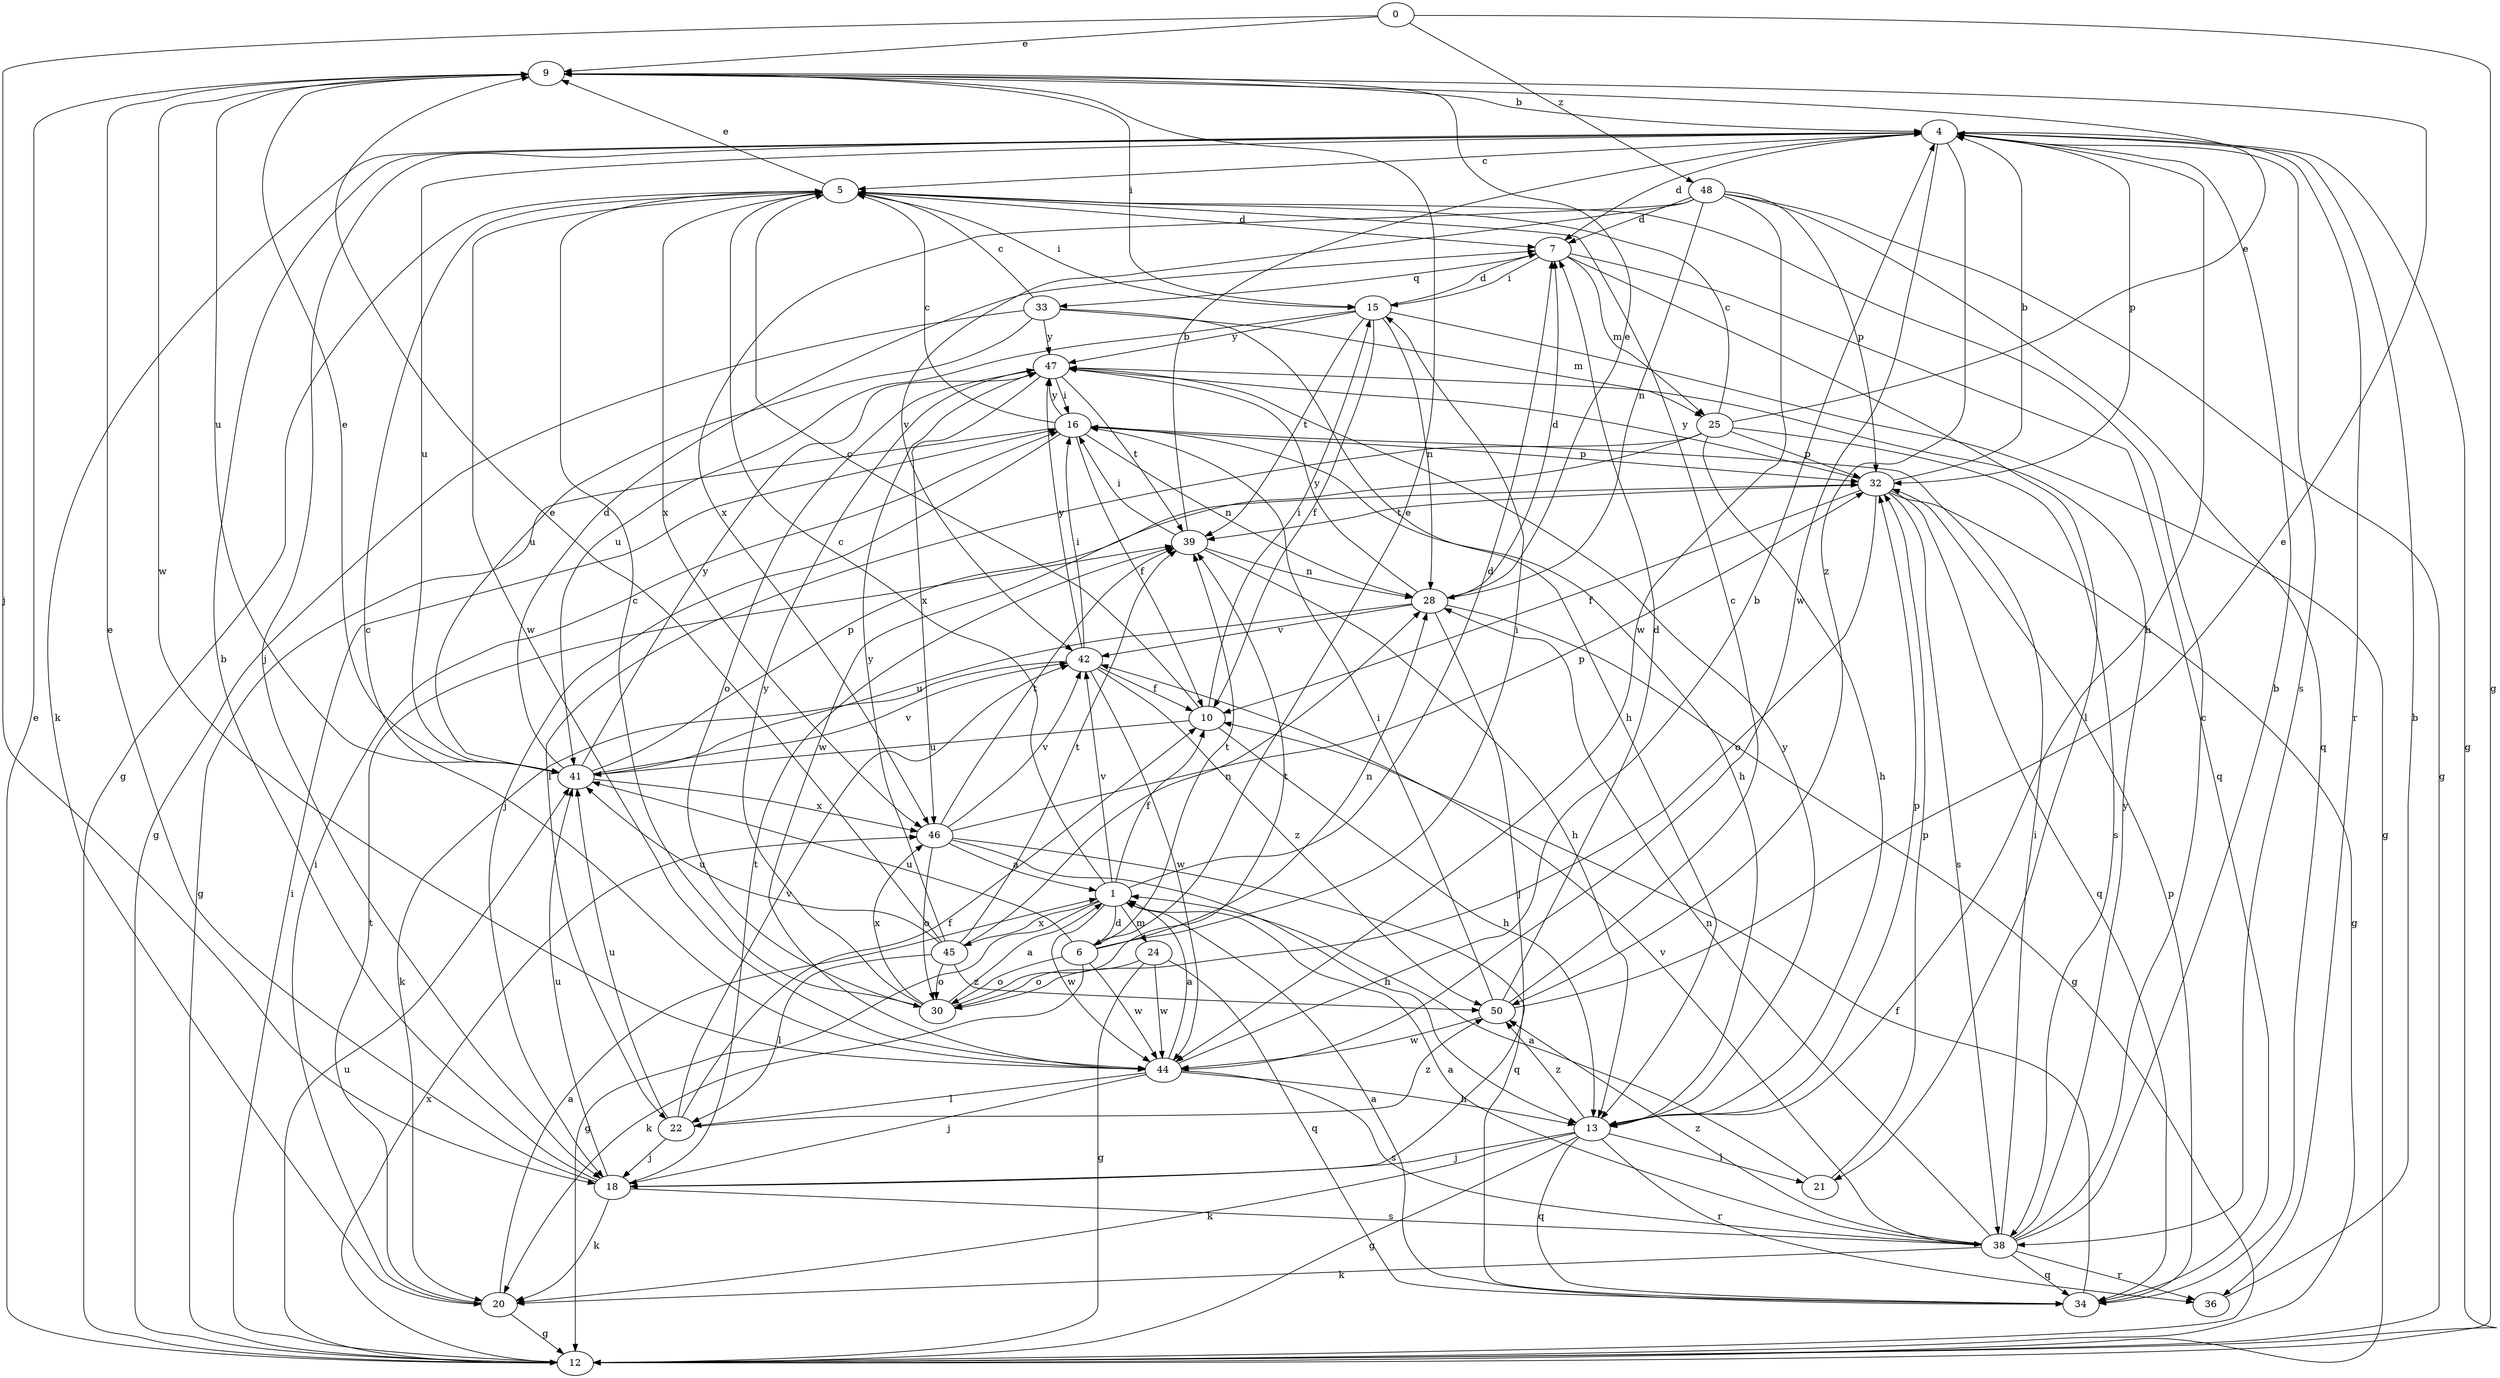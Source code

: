 strict digraph  {
0;
1;
4;
5;
6;
7;
9;
10;
12;
13;
15;
16;
18;
20;
21;
22;
24;
25;
28;
30;
32;
33;
34;
36;
38;
39;
41;
42;
44;
45;
46;
47;
48;
50;
0 -> 9  [label=e];
0 -> 12  [label=g];
0 -> 18  [label=j];
0 -> 48  [label=z];
1 -> 5  [label=c];
1 -> 6  [label=d];
1 -> 7  [label=d];
1 -> 10  [label=f];
1 -> 12  [label=g];
1 -> 24  [label=m];
1 -> 42  [label=v];
1 -> 44  [label=w];
1 -> 45  [label=x];
4 -> 5  [label=c];
4 -> 7  [label=d];
4 -> 12  [label=g];
4 -> 13  [label=h];
4 -> 18  [label=j];
4 -> 20  [label=k];
4 -> 32  [label=p];
4 -> 36  [label=r];
4 -> 38  [label=s];
4 -> 41  [label=u];
4 -> 44  [label=w];
4 -> 50  [label=z];
5 -> 7  [label=d];
5 -> 9  [label=e];
5 -> 12  [label=g];
5 -> 15  [label=i];
5 -> 44  [label=w];
5 -> 46  [label=x];
6 -> 9  [label=e];
6 -> 15  [label=i];
6 -> 20  [label=k];
6 -> 28  [label=n];
6 -> 30  [label=o];
6 -> 39  [label=t];
6 -> 41  [label=u];
6 -> 44  [label=w];
7 -> 15  [label=i];
7 -> 21  [label=l];
7 -> 25  [label=m];
7 -> 33  [label=q];
7 -> 34  [label=q];
9 -> 4  [label=b];
9 -> 15  [label=i];
9 -> 41  [label=u];
9 -> 44  [label=w];
10 -> 5  [label=c];
10 -> 13  [label=h];
10 -> 15  [label=i];
10 -> 41  [label=u];
12 -> 9  [label=e];
12 -> 16  [label=i];
12 -> 41  [label=u];
12 -> 46  [label=x];
13 -> 12  [label=g];
13 -> 18  [label=j];
13 -> 20  [label=k];
13 -> 21  [label=l];
13 -> 32  [label=p];
13 -> 34  [label=q];
13 -> 36  [label=r];
13 -> 47  [label=y];
13 -> 50  [label=z];
15 -> 7  [label=d];
15 -> 10  [label=f];
15 -> 12  [label=g];
15 -> 28  [label=n];
15 -> 39  [label=t];
15 -> 41  [label=u];
15 -> 47  [label=y];
16 -> 5  [label=c];
16 -> 10  [label=f];
16 -> 12  [label=g];
16 -> 13  [label=h];
16 -> 18  [label=j];
16 -> 28  [label=n];
16 -> 32  [label=p];
16 -> 47  [label=y];
18 -> 4  [label=b];
18 -> 9  [label=e];
18 -> 20  [label=k];
18 -> 38  [label=s];
18 -> 39  [label=t];
18 -> 41  [label=u];
20 -> 1  [label=a];
20 -> 12  [label=g];
20 -> 16  [label=i];
20 -> 39  [label=t];
21 -> 1  [label=a];
21 -> 32  [label=p];
22 -> 10  [label=f];
22 -> 18  [label=j];
22 -> 41  [label=u];
22 -> 42  [label=v];
22 -> 50  [label=z];
24 -> 12  [label=g];
24 -> 30  [label=o];
24 -> 34  [label=q];
24 -> 44  [label=w];
25 -> 5  [label=c];
25 -> 9  [label=e];
25 -> 13  [label=h];
25 -> 22  [label=l];
25 -> 32  [label=p];
25 -> 38  [label=s];
25 -> 44  [label=w];
28 -> 7  [label=d];
28 -> 9  [label=e];
28 -> 12  [label=g];
28 -> 18  [label=j];
28 -> 41  [label=u];
28 -> 42  [label=v];
28 -> 47  [label=y];
30 -> 1  [label=a];
30 -> 5  [label=c];
30 -> 39  [label=t];
30 -> 46  [label=x];
30 -> 47  [label=y];
32 -> 4  [label=b];
32 -> 10  [label=f];
32 -> 12  [label=g];
32 -> 30  [label=o];
32 -> 34  [label=q];
32 -> 38  [label=s];
32 -> 39  [label=t];
32 -> 47  [label=y];
33 -> 5  [label=c];
33 -> 12  [label=g];
33 -> 13  [label=h];
33 -> 25  [label=m];
33 -> 41  [label=u];
33 -> 47  [label=y];
34 -> 1  [label=a];
34 -> 10  [label=f];
34 -> 32  [label=p];
36 -> 4  [label=b];
38 -> 1  [label=a];
38 -> 4  [label=b];
38 -> 5  [label=c];
38 -> 16  [label=i];
38 -> 20  [label=k];
38 -> 28  [label=n];
38 -> 34  [label=q];
38 -> 36  [label=r];
38 -> 42  [label=v];
38 -> 47  [label=y];
38 -> 50  [label=z];
39 -> 4  [label=b];
39 -> 13  [label=h];
39 -> 16  [label=i];
39 -> 28  [label=n];
41 -> 7  [label=d];
41 -> 9  [label=e];
41 -> 32  [label=p];
41 -> 42  [label=v];
41 -> 46  [label=x];
41 -> 47  [label=y];
42 -> 10  [label=f];
42 -> 16  [label=i];
42 -> 20  [label=k];
42 -> 44  [label=w];
42 -> 47  [label=y];
42 -> 50  [label=z];
44 -> 1  [label=a];
44 -> 4  [label=b];
44 -> 5  [label=c];
44 -> 13  [label=h];
44 -> 18  [label=j];
44 -> 22  [label=l];
44 -> 38  [label=s];
45 -> 9  [label=e];
45 -> 22  [label=l];
45 -> 28  [label=n];
45 -> 30  [label=o];
45 -> 39  [label=t];
45 -> 41  [label=u];
45 -> 47  [label=y];
45 -> 50  [label=z];
46 -> 1  [label=a];
46 -> 13  [label=h];
46 -> 30  [label=o];
46 -> 32  [label=p];
46 -> 34  [label=q];
46 -> 39  [label=t];
46 -> 42  [label=v];
47 -> 16  [label=i];
47 -> 30  [label=o];
47 -> 39  [label=t];
47 -> 46  [label=x];
48 -> 7  [label=d];
48 -> 12  [label=g];
48 -> 28  [label=n];
48 -> 32  [label=p];
48 -> 34  [label=q];
48 -> 42  [label=v];
48 -> 44  [label=w];
48 -> 46  [label=x];
50 -> 5  [label=c];
50 -> 7  [label=d];
50 -> 9  [label=e];
50 -> 16  [label=i];
50 -> 44  [label=w];
}
